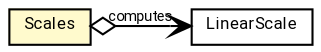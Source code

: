 #!/usr/local/bin/dot
#
# Class diagram 
# Generated by UMLGraph version R5_7_2-60-g0e99a6 (http://www.spinellis.gr/umlgraph/)
#

digraph G {
	graph [fontnames="svg"]
	edge [fontname="Roboto",fontsize=7,labelfontname="Roboto",labelfontsize=7,color="black"];
	node [fontname="Roboto",fontcolor="black",fontsize=8,shape=plaintext,margin=0,width=0,height=0];
	nodesep=0.15;
	ranksep=0.25;
	rankdir=LR;
	// de.lmu.ifi.dbs.elki.math.scales.Scales
	c9125936 [label=<<table title="de.lmu.ifi.dbs.elki.math.scales.Scales" border="0" cellborder="1" cellspacing="0" cellpadding="2" bgcolor="lemonChiffon" href="Scales.html" target="_parent">
		<tr><td><table border="0" cellspacing="0" cellpadding="1">
		<tr><td align="center" balign="center"> <font face="Roboto">Scales</font> </td></tr>
		</table></td></tr>
		</table>>, URL="Scales.html"];
	// de.lmu.ifi.dbs.elki.math.scales.LinearScale
	c9125937 [label=<<table title="de.lmu.ifi.dbs.elki.math.scales.LinearScale" border="0" cellborder="1" cellspacing="0" cellpadding="2" href="LinearScale.html" target="_parent">
		<tr><td><table border="0" cellspacing="0" cellpadding="1">
		<tr><td align="center" balign="center"> <font face="Roboto">LinearScale</font> </td></tr>
		</table></td></tr>
		</table>>, URL="LinearScale.html"];
	// de.lmu.ifi.dbs.elki.math.scales.Scales navhas de.lmu.ifi.dbs.elki.math.scales.LinearScale
	c9125936 -> c9125937 [arrowhead=open,arrowtail=ediamond,dir=both,weight=3,label="computes"];
}

